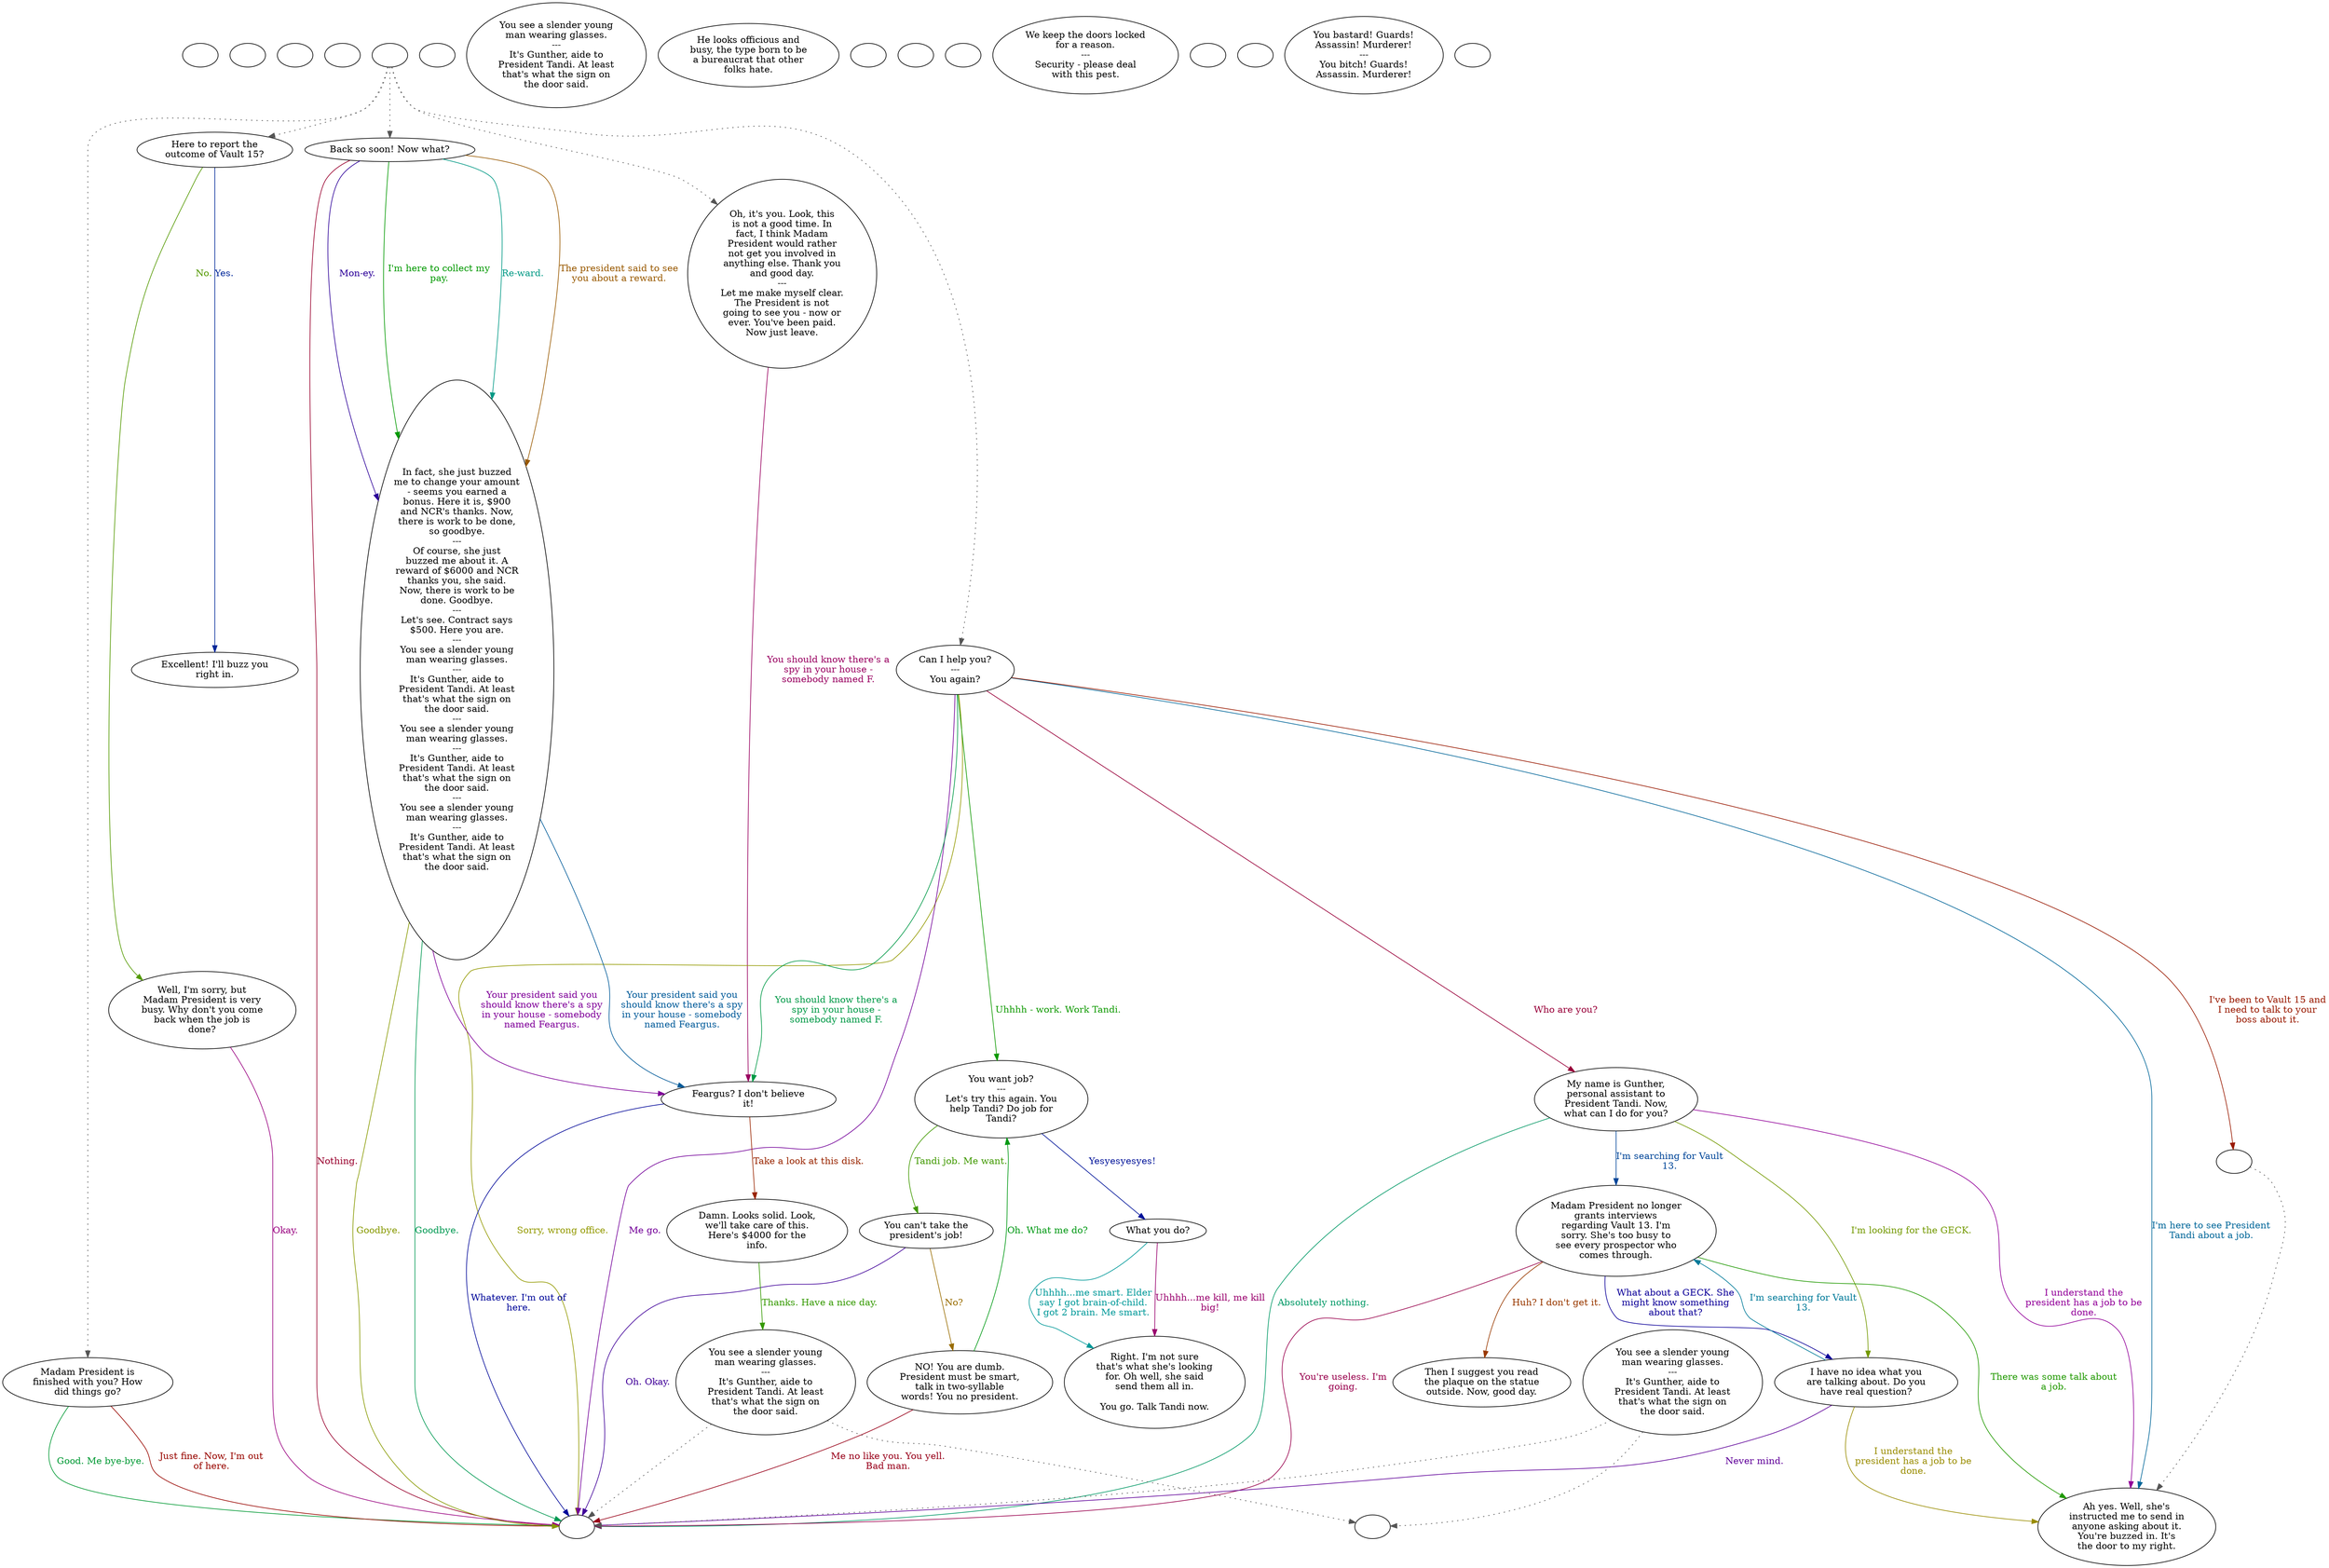 digraph scgunthr {
  "checkPartyMembersNearDoor" [style=filled       fillcolor="#FFFFFF"       color="#000000"]
  "checkPartyMembersNearDoor" [label=""]
  "start" [style=filled       fillcolor="#FFFFFF"       color="#000000"]
  "start" [label=""]
  "critter_p_proc" [style=filled       fillcolor="#FFFFFF"       color="#000000"]
  "critter_p_proc" [label=""]
  "pickup_p_proc" [style=filled       fillcolor="#FFFFFF"       color="#000000"]
  "pickup_p_proc" [label=""]
  "talk_p_proc" [style=filled       fillcolor="#FFFFFF"       color="#000000"]
  "talk_p_proc" -> "Node018" [style=dotted color="#555555"]
  "talk_p_proc" -> "Node012" [style=dotted color="#555555"]
  "talk_p_proc" -> "Node014" [style=dotted color="#555555"]
  "talk_p_proc" -> "Node022" [style=dotted color="#555555"]
  "talk_p_proc" -> "Node001" [style=dotted color="#555555"]
  "talk_p_proc" [label=""]
  "destroy_p_proc" [style=filled       fillcolor="#FFFFFF"       color="#000000"]
  "destroy_p_proc" [label=""]
  "look_at_p_proc" [style=filled       fillcolor="#FFFFFF"       color="#000000"]
  "look_at_p_proc" [label="You see a slender young\nman wearing glasses.\n---\nIt's Gunther, aide to\nPresident Tandi. At least\nthat's what the sign on\nthe door said."]
  "description_p_proc" [style=filled       fillcolor="#FFFFFF"       color="#000000"]
  "description_p_proc" [label="He looks officious and\nbusy, the type born to be\na bureaucrat that other\nfolks hate."]
  "use_skill_on_p_proc" [style=filled       fillcolor="#FFFFFF"       color="#000000"]
  "use_skill_on_p_proc" [label=""]
  "damage_p_proc" [style=filled       fillcolor="#FFFFFF"       color="#000000"]
  "damage_p_proc" [label=""]
  "map_enter_p_proc" [style=filled       fillcolor="#FFFFFF"       color="#000000"]
  "map_enter_p_proc" [label=""]
  "timed_event_p_proc" [style=filled       fillcolor="#FFFFFF"       color="#000000"]
  "timed_event_p_proc" [label="We keep the doors locked\nfor a reason.\n---\nSecurity - please deal\nwith this pest."]
  "Node998" [style=filled       fillcolor="#FFFFFF"       color="#000000"]
  "Node998" [label=""]
  "Node999" [style=filled       fillcolor="#FFFFFF"       color="#000000"]
  "Node999" [label=""]
  "Node001" [style=filled       fillcolor="#FFFFFF"       color="#000000"]
  "Node001" [label="Can I help you?\n---\nYou again?"]
  "Node001" -> "Node002" [label="Uhhhh - work. Work Tandi." color="#0D9900" fontcolor="#0D9900"]
  "Node001" -> "Node007" [label="Who are you?" color="#990039" fontcolor="#990039"]
  "Node001" -> "Node011" [label="I'm here to see President\nTandi about a job." color="#006699" fontcolor="#006699"]
  "Node001" -> "Node999" [label="Sorry, wrong office." color="#939900" fontcolor="#939900"]
  "Node001" -> "Node999" [label="Me go." color="#730099" fontcolor="#730099"]
  "Node001" -> "Node020" [label="You should know there's a\nspy in your house -\nsomebody named F." color="#009946" fontcolor="#009946"]
  "Node001" -> "Node011a" [label="I've been to Vault 15 and\nI need to talk to your\nboss about it." color="#991900" fontcolor="#991900"]
  "Node002" [style=filled       fillcolor="#FFFFFF"       color="#000000"]
  "Node002" [label="You want job?\n---\nLet's try this again. You\nhelp Tandi? Do job for\nTandi?"]
  "Node002" -> "Node003" [label="Yesyesyesyes!" color="#001399" fontcolor="#001399"]
  "Node002" -> "Node004" [label="Tandi job. Me want." color="#409900" fontcolor="#409900"]
  "Node003" [style=filled       fillcolor="#FFFFFF"       color="#000000"]
  "Node003" [label="What you do?"]
  "Node003" -> "Node005" [label="Uhhhh...me kill, me kill\nbig!" color="#99006D" fontcolor="#99006D"]
  "Node003" -> "Node005" [label="Uhhhh...me smart. Elder\nsay I got brain-of-child.\nI got 2 brain. Me smart." color="#009999" fontcolor="#009999"]
  "Node004" [style=filled       fillcolor="#FFFFFF"       color="#000000"]
  "Node004" [label="You can't take the\npresident's job!"]
  "Node004" -> "Node006" [label="No?" color="#996C00" fontcolor="#996C00"]
  "Node004" -> "Node999" [label="Oh. Okay." color="#400099" fontcolor="#400099"]
  "Node005" [style=filled       fillcolor="#FFFFFF"       color="#000000"]
  "Node005" [label="Right. I'm not sure\nthat's what she's looking\nfor. Oh well, she said\nsend them all in.\n\nYou go. Talk Tandi now."]
  "Node006" [style=filled       fillcolor="#FFFFFF"       color="#000000"]
  "Node006" [label="NO! You are dumb.\nPresident must be smart,\ntalk in two-syllable\nwords! You no president."]
  "Node006" -> "Node002" [label="Oh. What me do?" color="#009913" fontcolor="#009913"]
  "Node006" -> "Node999" [label="Me no like you. You yell.\nBad man." color="#99001A" fontcolor="#99001A"]
  "Node007" [style=filled       fillcolor="#FFFFFF"       color="#000000"]
  "Node007" [label="My name is Gunther,\npersonal assistant to\nPresident Tandi. Now,\nwhat can I do for you?"]
  "Node007" -> "Node008" [label="I'm searching for Vault\n13." color="#004699" fontcolor="#004699"]
  "Node007" -> "Node010" [label="I'm looking for the GECK." color="#739900" fontcolor="#739900"]
  "Node007" -> "Node011" [label="I understand the\npresident has a job to be\ndone." color="#920099" fontcolor="#920099"]
  "Node007" -> "Node999" [label="Absolutely nothing." color="#009966" fontcolor="#009966"]
  "Node008" [style=filled       fillcolor="#FFFFFF"       color="#000000"]
  "Node008" [label="Madam President no longer\ngrants interviews\nregarding Vault 13. I'm\nsorry. She's too busy to\nsee every prospector who\ncomes through."]
  "Node008" -> "Node009" [label="Huh? I don't get it." color="#993900" fontcolor="#993900"]
  "Node008" -> "Node010" [label="What about a GECK. She\nmight know something\nabout that?" color="#0C0099" fontcolor="#0C0099"]
  "Node008" -> "Node011" [label="There was some talk about\na job." color="#209900" fontcolor="#209900"]
  "Node008" -> "Node999" [label="You're useless. I'm\ngoing." color="#99004D" fontcolor="#99004D"]
  "Node009" [style=filled       fillcolor="#FFFFFF"       color="#000000"]
  "Node009" [label="Then I suggest you read\nthe plaque on the statue\noutside. Now, good day."]
  "Node010" [style=filled       fillcolor="#FFFFFF"       color="#000000"]
  "Node010" [label="I have no idea what you\nare talking about. Do you\nhave real question?"]
  "Node010" -> "Node008" [label="I'm searching for Vault\n13." color="#007A99" fontcolor="#007A99"]
  "Node010" -> "Node011" [label="I understand the\npresident has a job to be\ndone." color="#998C00" fontcolor="#998C00"]
  "Node010" -> "Node999" [label="Never mind." color="#5F0099" fontcolor="#5F0099"]
  "Node011" [style=filled       fillcolor="#FFFFFF"       color="#000000"]
  "Node011" [label="Ah yes. Well, she's\ninstructed me to send in\nanyone asking about it.\nYou're buzzed in. It's\nthe door to my right."]
  "Node012" [style=filled       fillcolor="#FFFFFF"       color="#000000"]
  "Node012" [label="Madam President is\nfinished with you? How\ndid things go?"]
  "Node012" -> "Node999" [label="Good. Me bye-bye." color="#009933" fontcolor="#009933"]
  "Node012" -> "Node999" [label="Just fine. Now, I'm out\nof here." color="#990600" fontcolor="#990600"]
  "Node013" [style=filled       fillcolor="#FFFFFF"       color="#000000"]
  "Node013" [label=""]
  "Node014" [style=filled       fillcolor="#FFFFFF"       color="#000000"]
  "Node014" [label="Here to report the\noutcome of Vault 15?"]
  "Node014" -> "Node016" [label="Yes." color="#002799" fontcolor="#002799"]
  "Node014" -> "Node015" [label="No." color="#539900" fontcolor="#539900"]
  "Node015" [style=filled       fillcolor="#FFFFFF"       color="#000000"]
  "Node015" [label="Well, I'm sorry, but\nMadam President is very\nbusy. Why don't you come\nback when the job is\ndone?"]
  "Node015" -> "Node999" [label="Okay." color="#990080" fontcolor="#990080"]
  "Node016" [style=filled       fillcolor="#FFFFFF"       color="#000000"]
  "Node016" [label="Excellent! I'll buzz you\nright in."]
  "Node017" [style=filled       fillcolor="#FFFFFF"       color="#000000"]
  "Node017" [label="You bastard! Guards!\nAssassin! Murderer!\n---\nYou bitch! Guards!\nAssassin. Murderer!"]
  "Node018" [style=filled       fillcolor="#FFFFFF"       color="#000000"]
  "Node018" [label="Back so soon! Now what?"]
  "Node018" -> "Node019" [label="Re-ward." color="#009985" fontcolor="#009985"]
  "Node018" -> "Node019" [label="The president said to see\nyou about a reward." color="#995900" fontcolor="#995900"]
  "Node018" -> "Node019" [label="Mon-ey." color="#2C0099" fontcolor="#2C0099"]
  "Node018" -> "Node019" [label="I'm here to collect my\npay." color="#019900" fontcolor="#019900"]
  "Node018" -> "Node999" [label="Nothing." color="#99002D" fontcolor="#99002D"]
  "Node019" [style=filled       fillcolor="#FFFFFF"       color="#000000"]
  "Node019" [label="In fact, she just buzzed\nme to change your amount\n- seems you earned a\nbonus. Here it is, $900\nand NCR's thanks. Now,\nthere is work to be done,\nso goodbye.\n---\nOf course, she just\nbuzzed me about it. A\nreward of $6000 and NCR\nthanks you, she said.\nNow, there is work to be\ndone. Goodbye.\n---\nLet's see. Contract says\n$500. Here you are.\n---\nYou see a slender young\nman wearing glasses.\n---\nIt's Gunther, aide to\nPresident Tandi. At least\nthat's what the sign on\nthe door said.\n---\nYou see a slender young\nman wearing glasses.\n---\nIt's Gunther, aide to\nPresident Tandi. At least\nthat's what the sign on\nthe door said.\n---\nYou see a slender young\nman wearing glasses.\n---\nIt's Gunther, aide to\nPresident Tandi. At least\nthat's what the sign on\nthe door said."]
  "Node019" -> "Node020" [label="Your president said you\nshould know there's a spy\nin your house - somebody\nnamed Feargus." color="#005A99" fontcolor="#005A99"]
  "Node019" -> "Node999" [label="Goodbye." color="#879900" fontcolor="#879900"]
  "Node019" -> "Node020" [label="Your president said you\nshould know there's a spy\nin your house - somebody\nnamed Feargus." color="#7F0099" fontcolor="#7F0099"]
  "Node019" -> "Node999" [label="Goodbye." color="#009952" fontcolor="#009952"]
  "Node020" [style=filled       fillcolor="#FFFFFF"       color="#000000"]
  "Node020" [label="Feargus? I don't believe\nit!"]
  "Node020" -> "Node021" [label="Take a look at this disk." color="#992500" fontcolor="#992500"]
  "Node020" -> "Node999" [label="Whatever. I'm out of\nhere." color="#000799" fontcolor="#000799"]
  "Node021" [style=filled       fillcolor="#FFFFFF"       color="#000000"]
  "Node021" [label="Damn. Looks solid. Look,\nwe'll take care of this.\nHere's $4000 for the\ninfo."]
  "Node021" -> "Node999b" [label="Thanks. Have a nice day." color="#349900" fontcolor="#349900"]
  "Node022" [style=filled       fillcolor="#FFFFFF"       color="#000000"]
  "Node022" [label="Oh, it's you. Look, this\nis not a good time. In\nfact, I think Madam\nPresident would rather\nnot get you involved in\nanything else. Thank you\nand good day.\n---\nLet me make myself clear.\nThe President is not\ngoing to see you - now or\never. You've been paid.\nNow just leave."]
  "Node022" -> "Node020" [label="You should know there's a\nspy in your house -\nsomebody named F." color="#990060" fontcolor="#990060"]
  "Node011a" [style=filled       fillcolor="#FFFFFF"       color="#000000"]
  "Node011a" -> "Node011" [style=dotted color="#555555"]
  "Node011a" [label=""]
  "checkSpyHolo" [style=filled       fillcolor="#FFFFFF"       color="#000000"]
  "checkSpyHolo" [label=""]
  "takeHolo" [style=filled       fillcolor="#FFFFFF"       color="#000000"]
  "takeHolo" [label=""]
  "Node999a" [style=filled       fillcolor="#FFFFFF"       color="#000000"]
  "Node999a" -> "takeHolo" [style=dotted color="#555555"]
  "Node999a" -> "Node999" [style=dotted color="#555555"]
  "Node999a" [label="You see a slender young\nman wearing glasses.\n---\nIt's Gunther, aide to\nPresident Tandi. At least\nthat's what the sign on\nthe door said."]
  "Node999b" [style=filled       fillcolor="#FFFFFF"       color="#000000"]
  "Node999b" -> "takeHolo" [style=dotted color="#555555"]
  "Node999b" -> "Node999" [style=dotted color="#555555"]
  "Node999b" [label="You see a slender young\nman wearing glasses.\n---\nIt's Gunther, aide to\nPresident Tandi. At least\nthat's what the sign on\nthe door said."]
}
